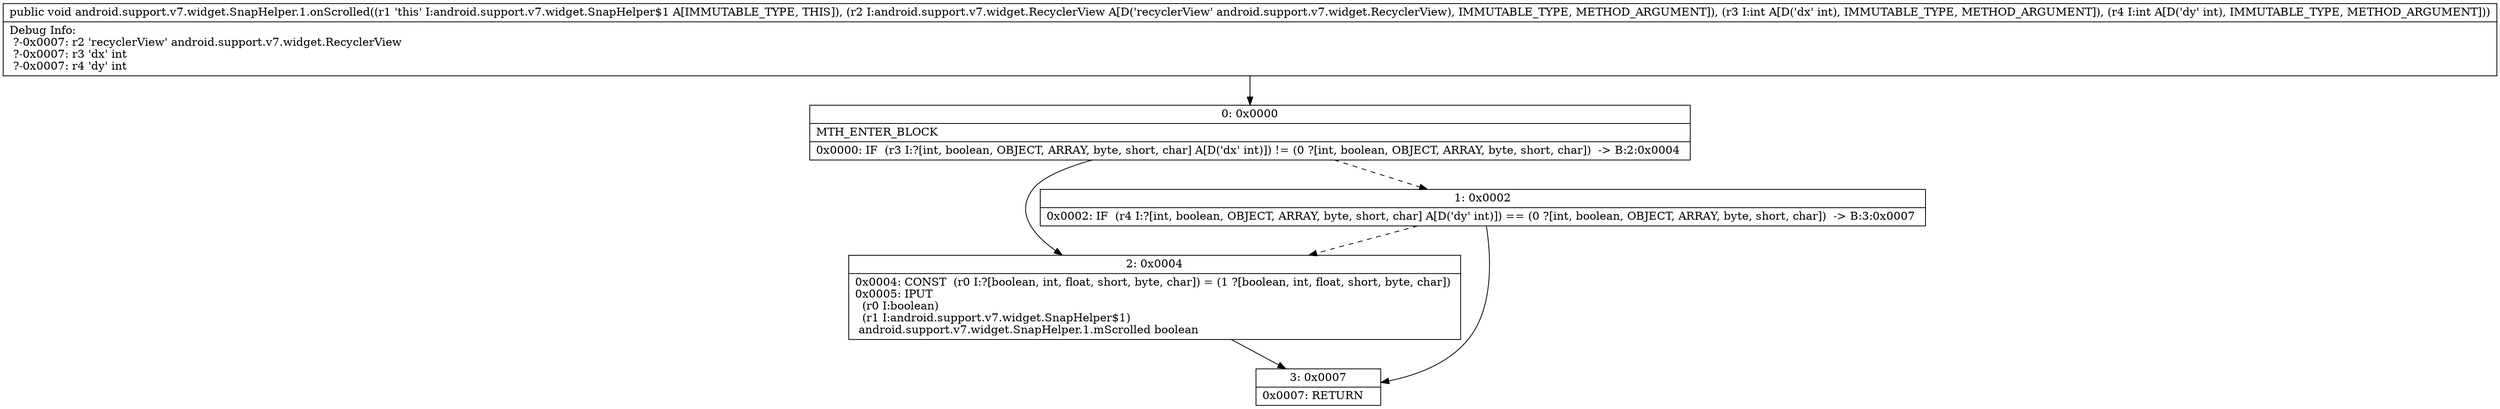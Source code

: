 digraph "CFG forandroid.support.v7.widget.SnapHelper.1.onScrolled(Landroid\/support\/v7\/widget\/RecyclerView;II)V" {
Node_0 [shape=record,label="{0\:\ 0x0000|MTH_ENTER_BLOCK\l|0x0000: IF  (r3 I:?[int, boolean, OBJECT, ARRAY, byte, short, char] A[D('dx' int)]) != (0 ?[int, boolean, OBJECT, ARRAY, byte, short, char])  \-\> B:2:0x0004 \l}"];
Node_1 [shape=record,label="{1\:\ 0x0002|0x0002: IF  (r4 I:?[int, boolean, OBJECT, ARRAY, byte, short, char] A[D('dy' int)]) == (0 ?[int, boolean, OBJECT, ARRAY, byte, short, char])  \-\> B:3:0x0007 \l}"];
Node_2 [shape=record,label="{2\:\ 0x0004|0x0004: CONST  (r0 I:?[boolean, int, float, short, byte, char]) = (1 ?[boolean, int, float, short, byte, char]) \l0x0005: IPUT  \l  (r0 I:boolean)\l  (r1 I:android.support.v7.widget.SnapHelper$1)\l android.support.v7.widget.SnapHelper.1.mScrolled boolean \l}"];
Node_3 [shape=record,label="{3\:\ 0x0007|0x0007: RETURN   \l}"];
MethodNode[shape=record,label="{public void android.support.v7.widget.SnapHelper.1.onScrolled((r1 'this' I:android.support.v7.widget.SnapHelper$1 A[IMMUTABLE_TYPE, THIS]), (r2 I:android.support.v7.widget.RecyclerView A[D('recyclerView' android.support.v7.widget.RecyclerView), IMMUTABLE_TYPE, METHOD_ARGUMENT]), (r3 I:int A[D('dx' int), IMMUTABLE_TYPE, METHOD_ARGUMENT]), (r4 I:int A[D('dy' int), IMMUTABLE_TYPE, METHOD_ARGUMENT]))  | Debug Info:\l  ?\-0x0007: r2 'recyclerView' android.support.v7.widget.RecyclerView\l  ?\-0x0007: r3 'dx' int\l  ?\-0x0007: r4 'dy' int\l}"];
MethodNode -> Node_0;
Node_0 -> Node_1[style=dashed];
Node_0 -> Node_2;
Node_1 -> Node_2[style=dashed];
Node_1 -> Node_3;
Node_2 -> Node_3;
}

